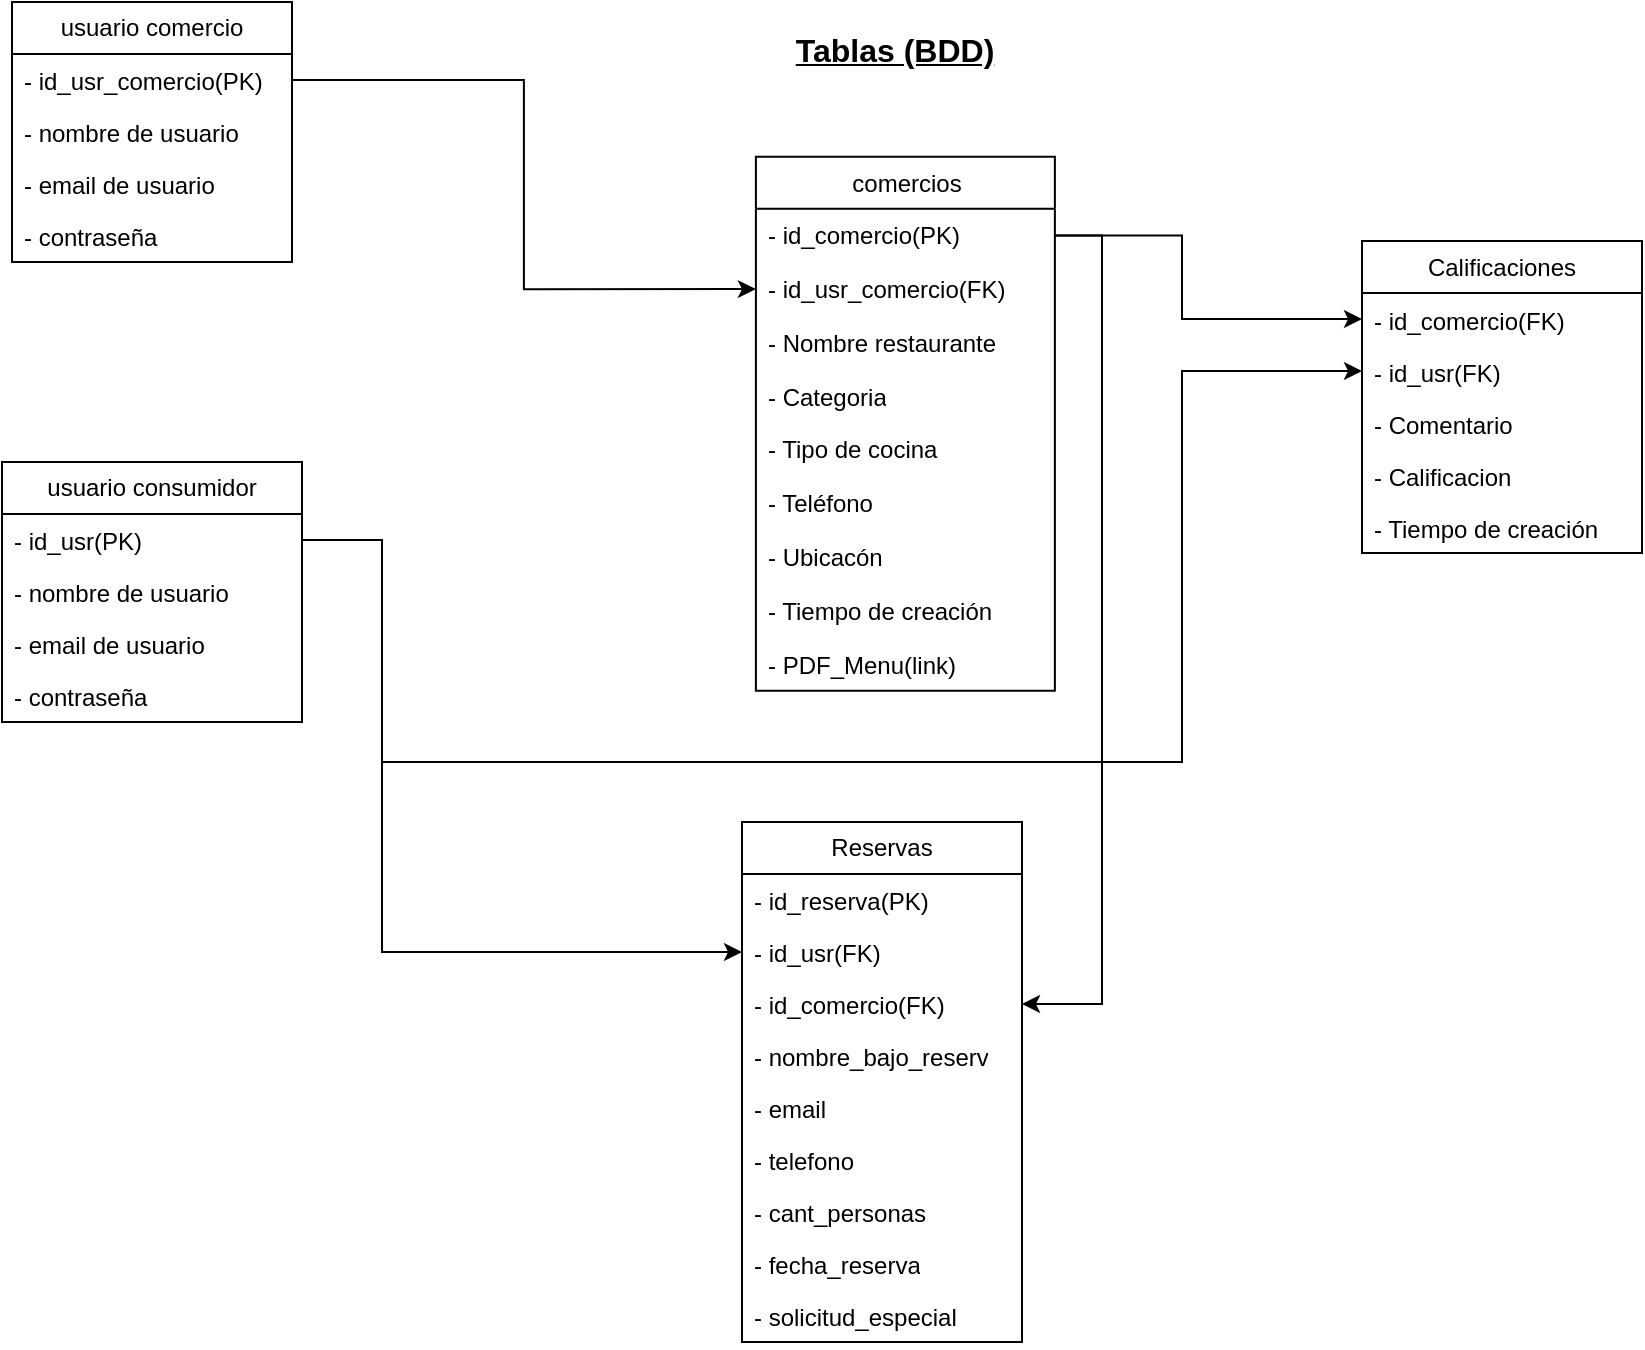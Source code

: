 <mxfile version="27.0.9" pages="2">
  <diagram name="Página-1" id="ZvOOuEmJRggpk8Qo6e3v">
    <mxGraphModel dx="2526" dy="2829" grid="1" gridSize="10" guides="1" tooltips="1" connect="1" arrows="1" fold="1" page="1" pageScale="1" pageWidth="827" pageHeight="1169" math="0" shadow="0">
      <root>
        <mxCell id="0" />
        <mxCell id="1" parent="0" />
        <mxCell id="6B8WdMm_l3sKvFpfAGeL-1" value="Reservas" style="swimlane;fontStyle=0;childLayout=stackLayout;horizontal=1;startSize=26;fillColor=none;horizontalStack=0;resizeParent=1;resizeParentMax=0;resizeLast=0;collapsible=1;marginBottom=0;whiteSpace=wrap;html=1;" parent="1" vertex="1">
          <mxGeometry x="-900" y="-1820" width="140" height="260" as="geometry" />
        </mxCell>
        <mxCell id="6B8WdMm_l3sKvFpfAGeL-2" value="- id_reserva(PK)" style="text;strokeColor=none;fillColor=none;align=left;verticalAlign=top;spacingLeft=4;spacingRight=4;overflow=hidden;rotatable=0;points=[[0,0.5],[1,0.5]];portConstraint=eastwest;whiteSpace=wrap;html=1;" parent="6B8WdMm_l3sKvFpfAGeL-1" vertex="1">
          <mxGeometry y="26" width="140" height="26" as="geometry" />
        </mxCell>
        <mxCell id="6B8WdMm_l3sKvFpfAGeL-3" value="- id_usr(FK)" style="text;strokeColor=none;fillColor=none;align=left;verticalAlign=top;spacingLeft=4;spacingRight=4;overflow=hidden;rotatable=0;points=[[0,0.5],[1,0.5]];portConstraint=eastwest;whiteSpace=wrap;html=1;" parent="6B8WdMm_l3sKvFpfAGeL-1" vertex="1">
          <mxGeometry y="52" width="140" height="26" as="geometry" />
        </mxCell>
        <mxCell id="6B8WdMm_l3sKvFpfAGeL-4" value="- id_comercio(FK)" style="text;strokeColor=none;fillColor=none;align=left;verticalAlign=top;spacingLeft=4;spacingRight=4;overflow=hidden;rotatable=0;points=[[0,0.5],[1,0.5]];portConstraint=eastwest;whiteSpace=wrap;html=1;" parent="6B8WdMm_l3sKvFpfAGeL-1" vertex="1">
          <mxGeometry y="78" width="140" height="26" as="geometry" />
        </mxCell>
        <mxCell id="6B8WdMm_l3sKvFpfAGeL-5" value="- nombre_bajo_reserv" style="text;strokeColor=none;fillColor=none;align=left;verticalAlign=top;spacingLeft=4;spacingRight=4;overflow=hidden;rotatable=0;points=[[0,0.5],[1,0.5]];portConstraint=eastwest;whiteSpace=wrap;html=1;" parent="6B8WdMm_l3sKvFpfAGeL-1" vertex="1">
          <mxGeometry y="104" width="140" height="26" as="geometry" />
        </mxCell>
        <mxCell id="6B8WdMm_l3sKvFpfAGeL-6" value="- email" style="text;strokeColor=none;fillColor=none;align=left;verticalAlign=top;spacingLeft=4;spacingRight=4;overflow=hidden;rotatable=0;points=[[0,0.5],[1,0.5]];portConstraint=eastwest;whiteSpace=wrap;html=1;" parent="6B8WdMm_l3sKvFpfAGeL-1" vertex="1">
          <mxGeometry y="130" width="140" height="26" as="geometry" />
        </mxCell>
        <mxCell id="6B8WdMm_l3sKvFpfAGeL-7" value="- telefono" style="text;strokeColor=none;fillColor=none;align=left;verticalAlign=top;spacingLeft=4;spacingRight=4;overflow=hidden;rotatable=0;points=[[0,0.5],[1,0.5]];portConstraint=eastwest;whiteSpace=wrap;html=1;" parent="6B8WdMm_l3sKvFpfAGeL-1" vertex="1">
          <mxGeometry y="156" width="140" height="26" as="geometry" />
        </mxCell>
        <mxCell id="6B8WdMm_l3sKvFpfAGeL-8" value="- cant_personas" style="text;strokeColor=none;fillColor=none;align=left;verticalAlign=top;spacingLeft=4;spacingRight=4;overflow=hidden;rotatable=0;points=[[0,0.5],[1,0.5]];portConstraint=eastwest;whiteSpace=wrap;html=1;" parent="6B8WdMm_l3sKvFpfAGeL-1" vertex="1">
          <mxGeometry y="182" width="140" height="26" as="geometry" />
        </mxCell>
        <mxCell id="6B8WdMm_l3sKvFpfAGeL-9" value="- fecha_reserva" style="text;strokeColor=none;fillColor=none;align=left;verticalAlign=top;spacingLeft=4;spacingRight=4;overflow=hidden;rotatable=0;points=[[0,0.5],[1,0.5]];portConstraint=eastwest;whiteSpace=wrap;html=1;" parent="6B8WdMm_l3sKvFpfAGeL-1" vertex="1">
          <mxGeometry y="208" width="140" height="26" as="geometry" />
        </mxCell>
        <mxCell id="6B8WdMm_l3sKvFpfAGeL-10" value="- solicitud_especial" style="text;strokeColor=none;fillColor=none;align=left;verticalAlign=top;spacingLeft=4;spacingRight=4;overflow=hidden;rotatable=0;points=[[0,0.5],[1,0.5]];portConstraint=eastwest;whiteSpace=wrap;html=1;" parent="6B8WdMm_l3sKvFpfAGeL-1" vertex="1">
          <mxGeometry y="234" width="140" height="26" as="geometry" />
        </mxCell>
        <mxCell id="6B8WdMm_l3sKvFpfAGeL-11" value="&lt;u&gt;&lt;font&gt;Tablas (BDD)&lt;/font&gt;&lt;/u&gt;" style="text;align=center;fontStyle=1;verticalAlign=middle;spacingLeft=3;spacingRight=3;strokeColor=none;rotatable=0;points=[[0,0.5],[1,0.5]];portConstraint=eastwest;html=1;fontSize=16;container=0;" parent="1" vertex="1">
          <mxGeometry x="-914.407" y="-2220" width="181.525" height="27.372" as="geometry" />
        </mxCell>
        <mxCell id="6B8WdMm_l3sKvFpfAGeL-12" style="text;strokeColor=none;fillColor=none;align=left;verticalAlign=top;spacingLeft=4;spacingRight=4;overflow=hidden;rotatable=0;points=[[0,0.5],[1,0.5]];portConstraint=eastwest;whiteSpace=wrap;html=1;" parent="1" vertex="1">
          <mxGeometry x="-893.051" y="-1967.335" width="117.458" height="14.739" as="geometry" />
        </mxCell>
        <mxCell id="6B8WdMm_l3sKvFpfAGeL-13" style="text;strokeColor=none;fillColor=none;align=left;verticalAlign=top;spacingLeft=4;spacingRight=4;overflow=hidden;rotatable=0;points=[[0,0.5],[1,0.5]];portConstraint=eastwest;whiteSpace=wrap;html=1;" parent="1" vertex="1">
          <mxGeometry x="-898.39" y="-2054.715" width="149.492" height="33.689" as="geometry" />
        </mxCell>
        <mxCell id="6B8WdMm_l3sKvFpfAGeL-14" value="usuario consumidor" style="swimlane;fontStyle=0;childLayout=stackLayout;horizontal=1;startSize=26;fillColor=none;horizontalStack=0;resizeParent=1;resizeParentMax=0;resizeLast=0;collapsible=1;marginBottom=0;whiteSpace=wrap;html=1;" parent="1" vertex="1">
          <mxGeometry x="-1270" y="-2000" width="150" height="130" as="geometry" />
        </mxCell>
        <mxCell id="6B8WdMm_l3sKvFpfAGeL-15" value="- id_usr(PK)" style="text;strokeColor=none;fillColor=none;align=left;verticalAlign=top;spacingLeft=4;spacingRight=4;overflow=hidden;rotatable=0;points=[[0,0.5],[1,0.5]];portConstraint=eastwest;whiteSpace=wrap;html=1;" parent="6B8WdMm_l3sKvFpfAGeL-14" vertex="1">
          <mxGeometry y="26" width="150" height="26" as="geometry" />
        </mxCell>
        <mxCell id="6B8WdMm_l3sKvFpfAGeL-16" value="- nombre de usuario" style="text;strokeColor=none;fillColor=none;align=left;verticalAlign=top;spacingLeft=4;spacingRight=4;overflow=hidden;rotatable=0;points=[[0,0.5],[1,0.5]];portConstraint=eastwest;whiteSpace=wrap;html=1;" parent="6B8WdMm_l3sKvFpfAGeL-14" vertex="1">
          <mxGeometry y="52" width="150" height="26" as="geometry" />
        </mxCell>
        <mxCell id="6B8WdMm_l3sKvFpfAGeL-17" value="- email de usuario" style="text;strokeColor=none;fillColor=none;align=left;verticalAlign=top;spacingLeft=4;spacingRight=4;overflow=hidden;rotatable=0;points=[[0,0.5],[1,0.5]];portConstraint=eastwest;whiteSpace=wrap;html=1;" parent="6B8WdMm_l3sKvFpfAGeL-14" vertex="1">
          <mxGeometry y="78" width="150" height="26" as="geometry" />
        </mxCell>
        <mxCell id="6B8WdMm_l3sKvFpfAGeL-18" value="- contraseña" style="text;strokeColor=none;fillColor=none;align=left;verticalAlign=top;spacingLeft=4;spacingRight=4;overflow=hidden;rotatable=0;points=[[0,0.5],[1,0.5]];portConstraint=eastwest;whiteSpace=wrap;html=1;" parent="6B8WdMm_l3sKvFpfAGeL-14" vertex="1">
          <mxGeometry y="104" width="150" height="26" as="geometry" />
        </mxCell>
        <mxCell id="6B8WdMm_l3sKvFpfAGeL-19" value="comercios" style="swimlane;fontStyle=0;childLayout=stackLayout;horizontal=1;startSize=26;fillColor=none;horizontalStack=0;resizeParent=1;resizeParentMax=0;resizeLast=0;collapsible=1;marginBottom=0;html=1;verticalAlign=top;container=0;" parent="1" vertex="1">
          <mxGeometry x="-893.051" y="-2152.62" width="149.491" height="267.016" as="geometry" />
        </mxCell>
        <mxCell id="6B8WdMm_l3sKvFpfAGeL-20" value="- id_comercio(PK)" style="text;strokeColor=none;fillColor=none;align=left;verticalAlign=top;spacingLeft=4;spacingRight=4;overflow=hidden;rotatable=0;points=[[0,0.5],[1,0.5]];portConstraint=eastwest;whiteSpace=wrap;html=1;container=0;" parent="6B8WdMm_l3sKvFpfAGeL-19" vertex="1">
          <mxGeometry y="26" width="149.491" height="26.78" as="geometry" />
        </mxCell>
        <mxCell id="6B8WdMm_l3sKvFpfAGeL-21" value="- id_usr_comercio(FK)" style="text;strokeColor=none;fillColor=none;align=left;verticalAlign=top;spacingLeft=4;spacingRight=4;overflow=hidden;rotatable=0;points=[[0,0.5],[1,0.5]];portConstraint=eastwest;whiteSpace=wrap;html=1;container=0;" parent="6B8WdMm_l3sKvFpfAGeL-19" vertex="1">
          <mxGeometry y="52.78" width="149.491" height="26.78" as="geometry" />
        </mxCell>
        <mxCell id="6B8WdMm_l3sKvFpfAGeL-22" value="- Nombre restaurante" style="text;strokeColor=none;fillColor=none;align=left;verticalAlign=top;spacingLeft=4;spacingRight=4;overflow=hidden;rotatable=0;points=[[0,0.5],[1,0.5]];portConstraint=eastwest;whiteSpace=wrap;html=1;container=0;" parent="6B8WdMm_l3sKvFpfAGeL-19" vertex="1">
          <mxGeometry y="79.559" width="149.491" height="26.78" as="geometry" />
        </mxCell>
        <mxCell id="6B8WdMm_l3sKvFpfAGeL-23" value="- Categoria" style="text;strokeColor=none;fillColor=none;align=left;verticalAlign=top;spacingLeft=4;spacingRight=4;overflow=hidden;rotatable=0;points=[[0,0.5],[1,0.5]];portConstraint=eastwest;whiteSpace=wrap;html=1;container=0;" parent="6B8WdMm_l3sKvFpfAGeL-19" vertex="1">
          <mxGeometry y="106.339" width="149.491" height="26.78" as="geometry" />
        </mxCell>
        <mxCell id="6B8WdMm_l3sKvFpfAGeL-24" value="- Tipo de cocina" style="text;strokeColor=none;fillColor=none;align=left;verticalAlign=top;spacingLeft=4;spacingRight=4;overflow=hidden;rotatable=0;points=[[0,0.5],[1,0.5]];portConstraint=eastwest;whiteSpace=wrap;html=1;container=0;" parent="6B8WdMm_l3sKvFpfAGeL-19" vertex="1">
          <mxGeometry y="133.118" width="149.491" height="26.78" as="geometry" />
        </mxCell>
        <mxCell id="6B8WdMm_l3sKvFpfAGeL-25" value="- Teléfono" style="text;strokeColor=none;fillColor=none;align=left;verticalAlign=top;spacingLeft=4;spacingRight=4;overflow=hidden;rotatable=0;points=[[0,0.5],[1,0.5]];portConstraint=eastwest;whiteSpace=wrap;html=1;container=0;" parent="6B8WdMm_l3sKvFpfAGeL-19" vertex="1">
          <mxGeometry y="159.898" width="149.491" height="26.78" as="geometry" />
        </mxCell>
        <mxCell id="6B8WdMm_l3sKvFpfAGeL-26" value="- Ubicacón" style="text;strokeColor=none;fillColor=none;align=left;verticalAlign=top;spacingLeft=4;spacingRight=4;overflow=hidden;rotatable=0;points=[[0,0.5],[1,0.5]];portConstraint=eastwest;whiteSpace=wrap;html=1;container=0;" parent="6B8WdMm_l3sKvFpfAGeL-19" vertex="1">
          <mxGeometry y="186.677" width="149.491" height="26.78" as="geometry" />
        </mxCell>
        <mxCell id="6B8WdMm_l3sKvFpfAGeL-27" value="- Tiempo de creación" style="text;strokeColor=none;fillColor=none;align=left;verticalAlign=top;spacingLeft=4;spacingRight=4;overflow=hidden;rotatable=0;points=[[0,0.5],[1,0.5]];portConstraint=eastwest;whiteSpace=wrap;html=1;container=0;" parent="6B8WdMm_l3sKvFpfAGeL-19" vertex="1">
          <mxGeometry y="213.457" width="149.491" height="26.78" as="geometry" />
        </mxCell>
        <mxCell id="6B8WdMm_l3sKvFpfAGeL-28" value="- PDF_Menu(link)" style="text;strokeColor=none;fillColor=none;align=left;verticalAlign=top;spacingLeft=4;spacingRight=4;overflow=hidden;rotatable=0;points=[[0,0.5],[1,0.5]];portConstraint=eastwest;whiteSpace=wrap;html=1;container=0;" parent="6B8WdMm_l3sKvFpfAGeL-19" vertex="1">
          <mxGeometry y="240.236" width="149.491" height="26.78" as="geometry" />
        </mxCell>
        <mxCell id="6B8WdMm_l3sKvFpfAGeL-29" value="Calificaciones" style="swimlane;fontStyle=0;childLayout=stackLayout;horizontal=1;startSize=26;fillColor=none;horizontalStack=0;resizeParent=1;resizeParentMax=0;resizeLast=0;collapsible=1;marginBottom=0;whiteSpace=wrap;html=1;" parent="1" vertex="1">
          <mxGeometry x="-590" y="-2110.5" width="140" height="156" as="geometry" />
        </mxCell>
        <mxCell id="6B8WdMm_l3sKvFpfAGeL-30" value="- id_comercio(FK)" style="text;strokeColor=none;fillColor=none;align=left;verticalAlign=top;spacingLeft=4;spacingRight=4;overflow=hidden;rotatable=0;points=[[0,0.5],[1,0.5]];portConstraint=eastwest;whiteSpace=wrap;html=1;" parent="6B8WdMm_l3sKvFpfAGeL-29" vertex="1">
          <mxGeometry y="26" width="140" height="26" as="geometry" />
        </mxCell>
        <mxCell id="6B8WdMm_l3sKvFpfAGeL-31" value="- id_usr(FK)" style="text;strokeColor=none;fillColor=none;align=left;verticalAlign=top;spacingLeft=4;spacingRight=4;overflow=hidden;rotatable=0;points=[[0,0.5],[1,0.5]];portConstraint=eastwest;whiteSpace=wrap;html=1;" parent="6B8WdMm_l3sKvFpfAGeL-29" vertex="1">
          <mxGeometry y="52" width="140" height="26" as="geometry" />
        </mxCell>
        <mxCell id="6B8WdMm_l3sKvFpfAGeL-32" value="- Comentario" style="text;strokeColor=none;fillColor=none;align=left;verticalAlign=top;spacingLeft=4;spacingRight=4;overflow=hidden;rotatable=0;points=[[0,0.5],[1,0.5]];portConstraint=eastwest;whiteSpace=wrap;html=1;" parent="6B8WdMm_l3sKvFpfAGeL-29" vertex="1">
          <mxGeometry y="78" width="140" height="26" as="geometry" />
        </mxCell>
        <mxCell id="6B8WdMm_l3sKvFpfAGeL-33" value="- Calificacion" style="text;strokeColor=none;fillColor=none;align=left;verticalAlign=top;spacingLeft=4;spacingRight=4;overflow=hidden;rotatable=0;points=[[0,0.5],[1,0.5]];portConstraint=eastwest;whiteSpace=wrap;html=1;" parent="6B8WdMm_l3sKvFpfAGeL-29" vertex="1">
          <mxGeometry y="104" width="140" height="26" as="geometry" />
        </mxCell>
        <mxCell id="6B8WdMm_l3sKvFpfAGeL-34" value="- Tiempo de creación" style="text;strokeColor=none;fillColor=none;align=left;verticalAlign=top;spacingLeft=4;spacingRight=4;overflow=hidden;rotatable=0;points=[[0,0.5],[1,0.5]];portConstraint=eastwest;whiteSpace=wrap;html=1;" parent="6B8WdMm_l3sKvFpfAGeL-29" vertex="1">
          <mxGeometry y="130" width="140" height="26" as="geometry" />
        </mxCell>
        <mxCell id="6B8WdMm_l3sKvFpfAGeL-35" style="edgeStyle=orthogonalEdgeStyle;rounded=0;orthogonalLoop=1;jettySize=auto;html=1;exitX=1;exitY=0.5;exitDx=0;exitDy=0;entryX=0;entryY=0.5;entryDx=0;entryDy=0;" parent="1" source="6B8WdMm_l3sKvFpfAGeL-20" target="6B8WdMm_l3sKvFpfAGeL-30" edge="1">
          <mxGeometry relative="1" as="geometry">
            <Array as="points">
              <mxPoint x="-680" y="-2113" />
              <mxPoint x="-680" y="-2072" />
            </Array>
          </mxGeometry>
        </mxCell>
        <mxCell id="6B8WdMm_l3sKvFpfAGeL-36" style="edgeStyle=orthogonalEdgeStyle;rounded=0;orthogonalLoop=1;jettySize=auto;html=1;exitX=1;exitY=0.5;exitDx=0;exitDy=0;entryX=1;entryY=0.5;entryDx=0;entryDy=0;" parent="1" source="6B8WdMm_l3sKvFpfAGeL-20" target="6B8WdMm_l3sKvFpfAGeL-4" edge="1">
          <mxGeometry relative="1" as="geometry">
            <Array as="points">
              <mxPoint x="-720" y="-2113" />
              <mxPoint x="-720" y="-1729" />
            </Array>
          </mxGeometry>
        </mxCell>
        <mxCell id="6B8WdMm_l3sKvFpfAGeL-37" value="usuario comercio" style="swimlane;fontStyle=0;childLayout=stackLayout;horizontal=1;startSize=26;fillColor=none;horizontalStack=0;resizeParent=1;resizeParentMax=0;resizeLast=0;collapsible=1;marginBottom=0;whiteSpace=wrap;html=1;" parent="1" vertex="1">
          <mxGeometry x="-1265" y="-2230" width="140" height="130" as="geometry" />
        </mxCell>
        <mxCell id="6B8WdMm_l3sKvFpfAGeL-38" value="- id_usr_comercio(PK)" style="text;strokeColor=none;fillColor=none;align=left;verticalAlign=top;spacingLeft=4;spacingRight=4;overflow=hidden;rotatable=0;points=[[0,0.5],[1,0.5]];portConstraint=eastwest;whiteSpace=wrap;html=1;" parent="6B8WdMm_l3sKvFpfAGeL-37" vertex="1">
          <mxGeometry y="26" width="140" height="26" as="geometry" />
        </mxCell>
        <mxCell id="6B8WdMm_l3sKvFpfAGeL-39" value="- nombre de usuario" style="text;strokeColor=none;fillColor=none;align=left;verticalAlign=top;spacingLeft=4;spacingRight=4;overflow=hidden;rotatable=0;points=[[0,0.5],[1,0.5]];portConstraint=eastwest;whiteSpace=wrap;html=1;" parent="6B8WdMm_l3sKvFpfAGeL-37" vertex="1">
          <mxGeometry y="52" width="140" height="26" as="geometry" />
        </mxCell>
        <mxCell id="6B8WdMm_l3sKvFpfAGeL-40" value="- email de usuario" style="text;strokeColor=none;fillColor=none;align=left;verticalAlign=top;spacingLeft=4;spacingRight=4;overflow=hidden;rotatable=0;points=[[0,0.5],[1,0.5]];portConstraint=eastwest;whiteSpace=wrap;html=1;" parent="6B8WdMm_l3sKvFpfAGeL-37" vertex="1">
          <mxGeometry y="78" width="140" height="26" as="geometry" />
        </mxCell>
        <mxCell id="6B8WdMm_l3sKvFpfAGeL-41" value="- contraseña" style="text;strokeColor=none;fillColor=none;align=left;verticalAlign=top;spacingLeft=4;spacingRight=4;overflow=hidden;rotatable=0;points=[[0,0.5],[1,0.5]];portConstraint=eastwest;whiteSpace=wrap;html=1;" parent="6B8WdMm_l3sKvFpfAGeL-37" vertex="1">
          <mxGeometry y="104" width="140" height="26" as="geometry" />
        </mxCell>
        <mxCell id="6B8WdMm_l3sKvFpfAGeL-42" style="edgeStyle=orthogonalEdgeStyle;rounded=0;orthogonalLoop=1;jettySize=auto;html=1;exitX=1;exitY=0.5;exitDx=0;exitDy=0;entryX=0;entryY=0.5;entryDx=0;entryDy=0;" parent="1" source="6B8WdMm_l3sKvFpfAGeL-38" target="6B8WdMm_l3sKvFpfAGeL-21" edge="1">
          <mxGeometry relative="1" as="geometry" />
        </mxCell>
        <mxCell id="6B8WdMm_l3sKvFpfAGeL-43" style="edgeStyle=orthogonalEdgeStyle;rounded=0;orthogonalLoop=1;jettySize=auto;html=1;exitX=1;exitY=0.5;exitDx=0;exitDy=0;entryX=0;entryY=0.5;entryDx=0;entryDy=0;" parent="1" source="6B8WdMm_l3sKvFpfAGeL-15" target="6B8WdMm_l3sKvFpfAGeL-3" edge="1">
          <mxGeometry relative="1" as="geometry">
            <Array as="points">
              <mxPoint x="-1080" y="-1961" />
              <mxPoint x="-1080" y="-1755" />
            </Array>
          </mxGeometry>
        </mxCell>
        <mxCell id="6B8WdMm_l3sKvFpfAGeL-44" style="edgeStyle=orthogonalEdgeStyle;rounded=0;orthogonalLoop=1;jettySize=auto;html=1;exitX=1;exitY=0.5;exitDx=0;exitDy=0;entryX=0;entryY=0.5;entryDx=0;entryDy=0;" parent="1" source="6B8WdMm_l3sKvFpfAGeL-15" target="6B8WdMm_l3sKvFpfAGeL-31" edge="1">
          <mxGeometry relative="1" as="geometry">
            <Array as="points">
              <mxPoint x="-1080" y="-1961" />
              <mxPoint x="-1080" y="-1850" />
              <mxPoint x="-680" y="-1850" />
              <mxPoint x="-680" y="-2046" />
            </Array>
          </mxGeometry>
        </mxCell>
      </root>
    </mxGraphModel>
  </diagram>
  <diagram name="Página-2" id="aAYmUi-zZvNplTJC9tbg">
    <mxGraphModel dx="872" dy="491" grid="1" gridSize="10" guides="1" tooltips="1" connect="1" arrows="1" fold="1" page="1" pageScale="1" pageWidth="827" pageHeight="1169" math="0" shadow="0">
      <root>
        <mxCell id="0" />
        <mxCell id="1" parent="0" />
        <mxCell id="doMoEdmNG70haGPzJiyn-3" value="mejores review&lt;div&gt;mayor publicidad&lt;/div&gt;" style="text;html=1;align=center;verticalAlign=middle;resizable=0;points=[];autosize=1;strokeColor=none;fillColor=none;" parent="1" vertex="1">
          <mxGeometry x="660" y="780" width="110" height="40" as="geometry" />
        </mxCell>
        <mxCell id="doMoEdmNG70haGPzJiyn-4" value="Mapa lógico del sitio web" style="text;strokeColor=none;align=center;fillColor=none;html=1;verticalAlign=middle;whiteSpace=wrap;rounded=0;fontSize=16;fontStyle=5" parent="1" vertex="1">
          <mxGeometry x="790" y="40" width="220" height="50" as="geometry" />
        </mxCell>
        <mxCell id="doMoEdmNG70haGPzJiyn-38" style="edgeStyle=orthogonalEdgeStyle;rounded=0;orthogonalLoop=1;jettySize=auto;html=1;entryX=0.549;entryY=0.021;entryDx=0;entryDy=0;entryPerimeter=0;" parent="1" source="doMoEdmNG70haGPzJiyn-34" target="doMoEdmNG70haGPzJiyn-3" edge="1">
          <mxGeometry relative="1" as="geometry" />
        </mxCell>
        <mxCell id="doMoEdmNG70haGPzJiyn-6" style="edgeStyle=orthogonalEdgeStyle;rounded=0;orthogonalLoop=1;jettySize=auto;html=1;exitX=1;exitY=0.5;exitDx=0;exitDy=0;" parent="1" edge="1">
          <mxGeometry relative="1" as="geometry">
            <mxPoint x="460.0" y="798.0" as="sourcePoint" />
            <mxPoint x="460.0" y="798.0" as="targetPoint" />
          </mxGeometry>
        </mxCell>
        <mxCell id="doMoEdmNG70haGPzJiyn-7" style="edgeStyle=orthogonalEdgeStyle;rounded=0;orthogonalLoop=1;jettySize=auto;html=1;exitX=1;exitY=0.5;exitDx=0;exitDy=0;entryX=1;entryY=0.5;entryDx=0;entryDy=0;" parent="1" source="doMoEdmNG70haGPzJiyn-9" target="doMoEdmNG70haGPzJiyn-22" edge="1">
          <mxGeometry relative="1" as="geometry">
            <Array as="points">
              <mxPoint x="1070" y="460" />
              <mxPoint x="1070" y="130" />
            </Array>
          </mxGeometry>
        </mxCell>
        <mxCell id="doMoEdmNG70haGPzJiyn-8" style="edgeStyle=orthogonalEdgeStyle;rounded=0;orthogonalLoop=1;jettySize=auto;html=1;exitX=0;exitY=0.5;exitDx=0;exitDy=0;" parent="1" source="doMoEdmNG70haGPzJiyn-9" edge="1">
          <mxGeometry relative="1" as="geometry">
            <mxPoint x="770" y="560" as="targetPoint" />
          </mxGeometry>
        </mxCell>
        <mxCell id="doMoEdmNG70haGPzJiyn-9" value="¿Logeado?" style="rhombus;whiteSpace=wrap;html=1;" parent="1" vertex="1">
          <mxGeometry x="836" y="420" width="110" height="80" as="geometry" />
        </mxCell>
        <mxCell id="doMoEdmNG70haGPzJiyn-10" value="Si" style="text;html=1;align=center;verticalAlign=middle;resizable=0;points=[];autosize=1;strokeColor=none;fillColor=none;" parent="1" vertex="1">
          <mxGeometry x="780" y="430" width="30" height="30" as="geometry" />
        </mxCell>
        <mxCell id="doMoEdmNG70haGPzJiyn-11" value="No&lt;div&gt;&lt;br&gt;&lt;/div&gt;" style="text;strokeColor=none;align=center;fillColor=none;html=1;verticalAlign=middle;whiteSpace=wrap;rounded=0;" parent="1" vertex="1">
          <mxGeometry x="946" y="430" width="100" height="50" as="geometry" />
        </mxCell>
        <mxCell id="O2--jTyH-XFZfrqn2WmB-8" style="edgeStyle=orthogonalEdgeStyle;rounded=0;orthogonalLoop=1;jettySize=auto;html=1;exitX=0;exitY=0.5;exitDx=0;exitDy=0;entryX=1;entryY=0.5;entryDx=0;entryDy=0;" parent="1" source="doMoEdmNG70haGPzJiyn-12" target="O2--jTyH-XFZfrqn2WmB-7" edge="1">
          <mxGeometry relative="1" as="geometry" />
        </mxCell>
        <mxCell id="doMoEdmNG70haGPzJiyn-12" value="Realizar reserva" style="rounded=0;whiteSpace=wrap;html=1;" parent="1" vertex="1">
          <mxGeometry x="440" y="650" width="110" height="40" as="geometry" />
        </mxCell>
        <mxCell id="doMoEdmNG70haGPzJiyn-13" style="edgeStyle=orthogonalEdgeStyle;rounded=0;orthogonalLoop=1;jettySize=auto;html=1;exitX=1;exitY=0.5;exitDx=0;exitDy=0;" parent="1" source="doMoEdmNG70haGPzJiyn-15" edge="1">
          <mxGeometry relative="1" as="geometry">
            <mxPoint x="890" y="624.963" as="targetPoint" />
          </mxGeometry>
        </mxCell>
        <mxCell id="doMoEdmNG70haGPzJiyn-14" style="edgeStyle=orthogonalEdgeStyle;rounded=0;orthogonalLoop=1;jettySize=auto;html=1;exitX=0;exitY=0.5;exitDx=0;exitDy=0;" parent="1" source="doMoEdmNG70haGPzJiyn-15" edge="1">
          <mxGeometry relative="1" as="geometry">
            <mxPoint x="554" y="575" as="targetPoint" />
            <Array as="points">
              <mxPoint x="604" y="625" />
              <mxPoint x="604" y="575" />
              <mxPoint x="574" y="575" />
            </Array>
          </mxGeometry>
        </mxCell>
        <mxCell id="doMoEdmNG70haGPzJiyn-15" value="¿Que tipo de usuario es?" style="rhombus;whiteSpace=wrap;html=1;" parent="1" vertex="1">
          <mxGeometry x="706.5" y="570" width="129.5" height="110" as="geometry" />
        </mxCell>
        <mxCell id="doMoEdmNG70haGPzJiyn-16" value="Agregar fav" style="rounded=0;whiteSpace=wrap;html=1;" parent="1" vertex="1">
          <mxGeometry x="440.5" y="550" width="110" height="37" as="geometry" />
        </mxCell>
        <mxCell id="doMoEdmNG70haGPzJiyn-17" value="Consumidor" style="text;strokeColor=none;align=center;fillColor=none;html=1;verticalAlign=middle;whiteSpace=wrap;rounded=0;fontSize=12;" parent="1" vertex="1">
          <mxGeometry x="584" y="587" width="150" height="19" as="geometry" />
        </mxCell>
        <mxCell id="Y5OnNTe6_fecQ7S2OJ-3-1" style="edgeStyle=orthogonalEdgeStyle;rounded=0;orthogonalLoop=1;jettySize=auto;html=1;exitX=1;exitY=0.5;exitDx=0;exitDy=0;entryX=0;entryY=0.5;entryDx=0;entryDy=0;" edge="1" parent="1" source="doMoEdmNG70haGPzJiyn-20" target="O2--jTyH-XFZfrqn2WmB-4">
          <mxGeometry relative="1" as="geometry" />
        </mxCell>
        <mxCell id="Y5OnNTe6_fecQ7S2OJ-3-2" style="edgeStyle=orthogonalEdgeStyle;rounded=0;orthogonalLoop=1;jettySize=auto;html=1;exitX=1;exitY=0.5;exitDx=0;exitDy=0;entryX=0;entryY=0.5;entryDx=0;entryDy=0;" edge="1" parent="1" source="doMoEdmNG70haGPzJiyn-20" target="O2--jTyH-XFZfrqn2WmB-2">
          <mxGeometry relative="1" as="geometry" />
        </mxCell>
        <mxCell id="doMoEdmNG70haGPzJiyn-20" value="Publicitar tu establecimiento" style="rounded=0;whiteSpace=wrap;html=1;" parent="1" vertex="1">
          <mxGeometry x="900" y="590" width="125.5" height="70" as="geometry" />
        </mxCell>
        <mxCell id="doMoEdmNG70haGPzJiyn-21" style="edgeStyle=orthogonalEdgeStyle;rounded=0;orthogonalLoop=1;jettySize=auto;html=1;exitX=0.5;exitY=1;exitDx=0;exitDy=0;entryX=0.5;entryY=0;entryDx=0;entryDy=0;" parent="1" source="doMoEdmNG70haGPzJiyn-22" target="doMoEdmNG70haGPzJiyn-27" edge="1">
          <mxGeometry relative="1" as="geometry" />
        </mxCell>
        <mxCell id="doMoEdmNG70haGPzJiyn-22" value="&lt;font size=&quot;1&quot;&gt;HOME&lt;/font&gt;" style="rounded=1;whiteSpace=wrap;html=1;" parent="1" vertex="1">
          <mxGeometry x="828" y="110" width="126" height="40" as="geometry" />
        </mxCell>
        <mxCell id="doMoEdmNG70haGPzJiyn-26" style="edgeStyle=orthogonalEdgeStyle;rounded=0;orthogonalLoop=1;jettySize=auto;html=1;exitX=0.5;exitY=1;exitDx=0;exitDy=0;entryX=0.5;entryY=0;entryDx=0;entryDy=0;" parent="1" source="doMoEdmNG70haGPzJiyn-27" target="doMoEdmNG70haGPzJiyn-29" edge="1">
          <mxGeometry relative="1" as="geometry" />
        </mxCell>
        <mxCell id="doMoEdmNG70haGPzJiyn-27" value="Buscador de comercios" style="html=1;whiteSpace=wrap;" parent="1" vertex="1">
          <mxGeometry x="841" y="180" width="100" height="45" as="geometry" />
        </mxCell>
        <mxCell id="doMoEdmNG70haGPzJiyn-28" style="edgeStyle=orthogonalEdgeStyle;rounded=0;orthogonalLoop=1;jettySize=auto;html=1;exitX=0.5;exitY=1;exitDx=0;exitDy=0;" parent="1" source="doMoEdmNG70haGPzJiyn-29" target="doMoEdmNG70haGPzJiyn-31" edge="1">
          <mxGeometry relative="1" as="geometry" />
        </mxCell>
        <mxCell id="doMoEdmNG70haGPzJiyn-29" value="Seleccionar Comercio" style="rounded=0;whiteSpace=wrap;html=1;" parent="1" vertex="1">
          <mxGeometry x="846" y="250" width="90" height="40" as="geometry" />
        </mxCell>
        <mxCell id="doMoEdmNG70haGPzJiyn-30" style="edgeStyle=orthogonalEdgeStyle;rounded=0;orthogonalLoop=1;jettySize=auto;html=1;exitX=0.5;exitY=1;exitDx=0;exitDy=0;" parent="1" source="doMoEdmNG70haGPzJiyn-31" target="doMoEdmNG70haGPzJiyn-9" edge="1">
          <mxGeometry relative="1" as="geometry" />
        </mxCell>
        <mxCell id="doMoEdmNG70haGPzJiyn-31" value="Detalles del comercio" style="rounded=0;whiteSpace=wrap;html=1;" parent="1" vertex="1">
          <mxGeometry x="843" y="330" width="96" height="50" as="geometry" />
        </mxCell>
        <mxCell id="doMoEdmNG70haGPzJiyn-32" style="edgeStyle=orthogonalEdgeStyle;rounded=0;orthogonalLoop=1;jettySize=auto;html=1;exitX=1;exitY=0.5;exitDx=0;exitDy=0;entryX=0;entryY=0.5;entryDx=0;entryDy=0;" parent="1" source="doMoEdmNG70haGPzJiyn-20" edge="1" target="O2--jTyH-XFZfrqn2WmB-3">
          <mxGeometry relative="1" as="geometry">
            <mxPoint x="1090" y="624.789" as="targetPoint" />
          </mxGeometry>
        </mxCell>
        <mxCell id="doMoEdmNG70haGPzJiyn-34" value="RETROALIEMNTACIÓN." style="text;html=1;align=center;verticalAlign=middle;resizable=0;points=[];autosize=1;strokeColor=none;fillColor=none;" parent="1" vertex="1">
          <mxGeometry x="640" y="730" width="160" height="30" as="geometry" />
        </mxCell>
        <mxCell id="doMoEdmNG70haGPzJiyn-35" value="Comercio" style="text;strokeColor=none;align=center;fillColor=none;html=1;verticalAlign=middle;whiteSpace=wrap;rounded=0;" parent="1" vertex="1">
          <mxGeometry x="810" y="581.5" width="90" height="30" as="geometry" />
        </mxCell>
        <mxCell id="doMoEdmNG70haGPzJiyn-36" style="edgeStyle=none;rounded=0;orthogonalLoop=1;jettySize=auto;html=1;entryX=1;entryY=0.5;entryDx=0;entryDy=0;exitX=0;exitY=0.5;exitDx=0;exitDy=0;" parent="1" source="doMoEdmNG70haGPzJiyn-15" target="doMoEdmNG70haGPzJiyn-12" edge="1">
          <mxGeometry relative="1" as="geometry">
            <Array as="points">
              <mxPoint x="604" y="625" />
              <mxPoint x="604" y="670" />
            </Array>
          </mxGeometry>
        </mxCell>
        <mxCell id="O2--jTyH-XFZfrqn2WmB-2" value="- Ubicacion" style="text;strokeColor=none;fillColor=none;align=left;verticalAlign=top;spacingLeft=4;spacingRight=4;overflow=hidden;rotatable=0;points=[[0,0.5],[1,0.5]];portConstraint=eastwest;whiteSpace=wrap;html=1;fontSize=13;" parent="1" vertex="1">
          <mxGeometry x="1100" y="650" width="130" height="26" as="geometry" />
        </mxCell>
        <mxCell id="O2--jTyH-XFZfrqn2WmB-3" value="- Fotos y videos" style="text;strokeColor=none;fillColor=none;align=left;verticalAlign=top;spacingLeft=4;spacingRight=4;overflow=hidden;rotatable=0;points=[[0,0.5],[1,0.5]];portConstraint=eastwest;whiteSpace=wrap;html=1;fontSize=13;" parent="1" vertex="1">
          <mxGeometry x="1100" y="611.5" width="160" height="26" as="geometry" />
        </mxCell>
        <mxCell id="O2--jTyH-XFZfrqn2WmB-4" value="- Presentar su Menú" style="text;strokeColor=none;fillColor=none;align=left;verticalAlign=top;spacingLeft=4;spacingRight=4;overflow=hidden;rotatable=0;points=[[0,0.5],[1,0.5]];portConstraint=eastwest;whiteSpace=wrap;html=1;fontSize=13;" parent="1" vertex="1">
          <mxGeometry x="1100" y="580" width="190" height="26" as="geometry" />
        </mxCell>
        <mxCell id="O2--jTyH-XFZfrqn2WmB-9" style="edgeStyle=orthogonalEdgeStyle;rounded=0;orthogonalLoop=1;jettySize=auto;html=1;exitX=0.5;exitY=1;exitDx=0;exitDy=0;entryX=0.5;entryY=1;entryDx=0;entryDy=0;" parent="1" source="O2--jTyH-XFZfrqn2WmB-7" target="doMoEdmNG70haGPzJiyn-20" edge="1">
          <mxGeometry relative="1" as="geometry">
            <Array as="points">
              <mxPoint x="315" y="720" />
              <mxPoint x="963" y="720" />
            </Array>
          </mxGeometry>
        </mxCell>
        <mxCell id="O2--jTyH-XFZfrqn2WmB-7" value="Reseña" style="html=1;whiteSpace=wrap;" parent="1" vertex="1">
          <mxGeometry x="260" y="650" width="110" height="40" as="geometry" />
        </mxCell>
        <mxCell id="O2--jTyH-XFZfrqn2WmB-10" value="Metodo de verificación &lt;span style=&quot;white-space: pre;&quot;&gt;&#x9;&amp;nbsp;&lt;/span&gt;&amp;nbsp; &amp;nbsp; &amp;nbsp;(QR)" style="text;strokeColor=none;fillColor=none;align=left;verticalAlign=top;spacingLeft=4;spacingRight=4;overflow=hidden;rotatable=0;points=[[0,0.5],[1,0.5]];portConstraint=eastwest;whiteSpace=wrap;html=1;" parent="1" vertex="1">
          <mxGeometry x="342" y="606.25" width="144" height="37.5" as="geometry" />
        </mxCell>
        <mxCell id="Y5OnNTe6_fecQ7S2OJ-3-4" value="&lt;font style=&quot;font-size: 13px;&quot;&gt;- Califiacion/Reseña&lt;/font&gt;" style="text;strokeColor=none;fillColor=none;align=left;verticalAlign=top;spacingLeft=4;spacingRight=4;overflow=hidden;rotatable=0;points=[[0,0.5],[1,0.5]];portConstraint=eastwest;whiteSpace=wrap;html=1;" vertex="1" parent="1">
          <mxGeometry x="1100" y="540" width="140" height="26" as="geometry" />
        </mxCell>
        <mxCell id="Y5OnNTe6_fecQ7S2OJ-3-5" style="edgeStyle=orthogonalEdgeStyle;rounded=0;orthogonalLoop=1;jettySize=auto;html=1;exitX=1;exitY=0.5;exitDx=0;exitDy=0;entryX=0.007;entryY=0.808;entryDx=0;entryDy=0;entryPerimeter=0;" edge="1" parent="1" source="doMoEdmNG70haGPzJiyn-20" target="Y5OnNTe6_fecQ7S2OJ-3-4">
          <mxGeometry relative="1" as="geometry" />
        </mxCell>
      </root>
    </mxGraphModel>
  </diagram>
</mxfile>
